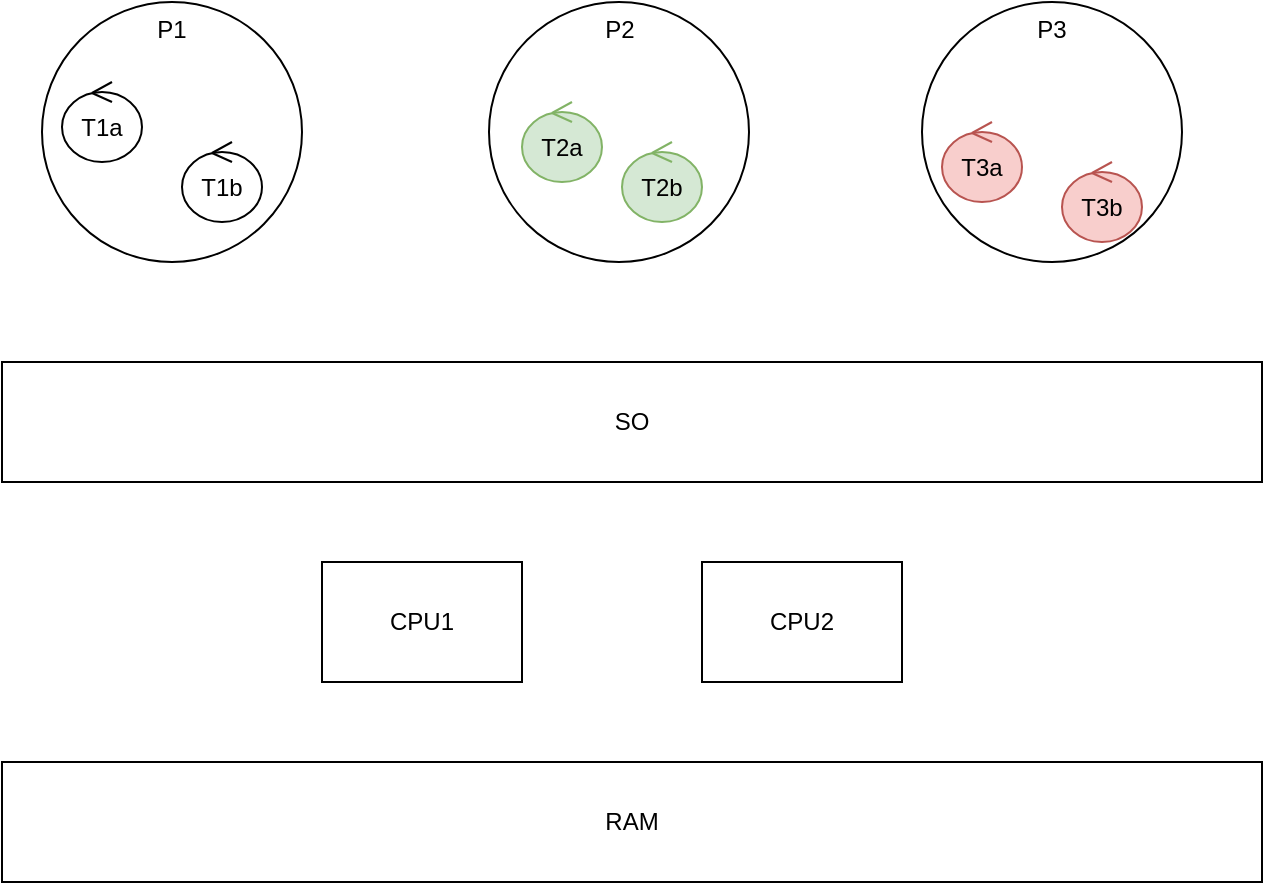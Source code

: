 <mxfile version="16.1.2" type="device" pages="4"><diagram id="-VKWruMtXnKzHywwYutm" name="Threads"><mxGraphModel dx="840" dy="540" grid="1" gridSize="10" guides="1" tooltips="1" connect="1" arrows="1" fold="1" page="1" pageScale="1" pageWidth="827" pageHeight="1169" math="0" shadow="0"><root><mxCell id="0HcuSqthY-PblKCmfB-Z-0"/><mxCell id="0HcuSqthY-PblKCmfB-Z-1" parent="0HcuSqthY-PblKCmfB-Z-0"/><mxCell id="0HcuSqthY-PblKCmfB-Z-2" value="CPU1" style="rounded=0;whiteSpace=wrap;html=1;" parent="0HcuSqthY-PblKCmfB-Z-1" vertex="1"><mxGeometry x="200" y="380" width="100" height="60" as="geometry"/></mxCell><mxCell id="0HcuSqthY-PblKCmfB-Z-3" value="CPU2" style="rounded=0;whiteSpace=wrap;html=1;" parent="0HcuSqthY-PblKCmfB-Z-1" vertex="1"><mxGeometry x="390" y="380" width="100" height="60" as="geometry"/></mxCell><mxCell id="0HcuSqthY-PblKCmfB-Z-4" value="RAM" style="rounded=0;whiteSpace=wrap;html=1;" parent="0HcuSqthY-PblKCmfB-Z-1" vertex="1"><mxGeometry x="40" y="480" width="630" height="60" as="geometry"/></mxCell><mxCell id="0HcuSqthY-PblKCmfB-Z-5" value="SO" style="rounded=0;whiteSpace=wrap;html=1;" parent="0HcuSqthY-PblKCmfB-Z-1" vertex="1"><mxGeometry x="40" y="280" width="630" height="60" as="geometry"/></mxCell><mxCell id="0HcuSqthY-PblKCmfB-Z-6" value="P1" style="ellipse;whiteSpace=wrap;html=1;aspect=fixed;verticalAlign=top;" parent="0HcuSqthY-PblKCmfB-Z-1" vertex="1"><mxGeometry x="60" y="100" width="130" height="130" as="geometry"/></mxCell><mxCell id="0HcuSqthY-PblKCmfB-Z-11" value="P2" style="ellipse;whiteSpace=wrap;html=1;aspect=fixed;verticalAlign=top;" parent="0HcuSqthY-PblKCmfB-Z-1" vertex="1"><mxGeometry x="283.5" y="100" width="130" height="130" as="geometry"/></mxCell><mxCell id="0HcuSqthY-PblKCmfB-Z-12" value="P3" style="ellipse;whiteSpace=wrap;html=1;aspect=fixed;verticalAlign=top;" parent="0HcuSqthY-PblKCmfB-Z-1" vertex="1"><mxGeometry x="500" y="100" width="130" height="130" as="geometry"/></mxCell><mxCell id="5ax-AjO3KgJjDVJH_fGt-0" value="T1a" style="ellipse;shape=umlControl;whiteSpace=wrap;html=1;" parent="0HcuSqthY-PblKCmfB-Z-1" vertex="1"><mxGeometry x="70" y="140" width="40" height="40" as="geometry"/></mxCell><mxCell id="5ax-AjO3KgJjDVJH_fGt-1" value="T1b" style="ellipse;shape=umlControl;whiteSpace=wrap;html=1;" parent="0HcuSqthY-PblKCmfB-Z-1" vertex="1"><mxGeometry x="130" y="170" width="40" height="40" as="geometry"/></mxCell><mxCell id="Js5jdpdrliaZs2-9qEzt-0" value="T2a" style="ellipse;shape=umlControl;whiteSpace=wrap;html=1;fillColor=#d5e8d4;strokeColor=#82b366;" parent="0HcuSqthY-PblKCmfB-Z-1" vertex="1"><mxGeometry x="300" y="150" width="40" height="40" as="geometry"/></mxCell><mxCell id="Js5jdpdrliaZs2-9qEzt-1" value="T2b" style="ellipse;shape=umlControl;whiteSpace=wrap;html=1;fillColor=#d5e8d4;strokeColor=#82b366;" parent="0HcuSqthY-PblKCmfB-Z-1" vertex="1"><mxGeometry x="350" y="170" width="40" height="40" as="geometry"/></mxCell><mxCell id="Js5jdpdrliaZs2-9qEzt-2" value="T3a" style="ellipse;shape=umlControl;whiteSpace=wrap;html=1;fillColor=#f8cecc;strokeColor=#b85450;" parent="0HcuSqthY-PblKCmfB-Z-1" vertex="1"><mxGeometry x="510" y="160" width="40" height="40" as="geometry"/></mxCell><mxCell id="Js5jdpdrliaZs2-9qEzt-3" value="T3b" style="ellipse;shape=umlControl;whiteSpace=wrap;html=1;fillColor=#f8cecc;strokeColor=#b85450;" parent="0HcuSqthY-PblKCmfB-Z-1" vertex="1"><mxGeometry x="570" y="180" width="40" height="40" as="geometry"/></mxCell></root></mxGraphModel></diagram><diagram name="Coroutines" id="9Nfl575t_lLhF78mnAyL"><mxGraphModel dx="1416" dy="822" grid="1" gridSize="10" guides="1" tooltips="1" connect="1" arrows="1" fold="1" page="1" pageScale="1" pageWidth="827" pageHeight="1169" math="0" shadow="0"><root><mxCell id="cTaNlb9WXqWaz6OVLOom-0"/><mxCell id="cTaNlb9WXqWaz6OVLOom-1" parent="cTaNlb9WXqWaz6OVLOom-0"/><mxCell id="cTaNlb9WXqWaz6OVLOom-2" value="Main Thread" style="rounded=0;whiteSpace=wrap;html=1;" vertex="1" parent="cTaNlb9WXqWaz6OVLOom-1"><mxGeometry x="150" y="380" width="100" height="60" as="geometry"/></mxCell><mxCell id="cTaNlb9WXqWaz6OVLOom-4" value="RAM" style="rounded=0;whiteSpace=wrap;html=1;" vertex="1" parent="cTaNlb9WXqWaz6OVLOom-1"><mxGeometry x="40" y="480" width="630" height="60" as="geometry"/></mxCell><mxCell id="cTaNlb9WXqWaz6OVLOom-5" value="Language runtime" style="rounded=0;whiteSpace=wrap;html=1;" vertex="1" parent="cTaNlb9WXqWaz6OVLOom-1"><mxGeometry x="40" y="280" width="630" height="60" as="geometry"/></mxCell><mxCell id="cTaNlb9WXqWaz6OVLOom-9" value="C1" style="ellipse;shape=umlControl;whiteSpace=wrap;html=1;" vertex="1" parent="cTaNlb9WXqWaz6OVLOom-1"><mxGeometry x="70" y="140" width="40" height="40" as="geometry"/></mxCell><mxCell id="cTaNlb9WXqWaz6OVLOom-10" value="C2" style="ellipse;shape=umlControl;whiteSpace=wrap;html=1;" vertex="1" parent="cTaNlb9WXqWaz6OVLOom-1"><mxGeometry x="130" y="170" width="40" height="40" as="geometry"/></mxCell><mxCell id="cTaNlb9WXqWaz6OVLOom-11" value="C3" style="ellipse;shape=umlControl;whiteSpace=wrap;html=1;" vertex="1" parent="cTaNlb9WXqWaz6OVLOom-1"><mxGeometry x="300" y="150" width="40" height="40" as="geometry"/></mxCell><mxCell id="cTaNlb9WXqWaz6OVLOom-12" value="C4" style="ellipse;shape=umlControl;whiteSpace=wrap;html=1;" vertex="1" parent="cTaNlb9WXqWaz6OVLOom-1"><mxGeometry x="350" y="170" width="40" height="40" as="geometry"/></mxCell><mxCell id="cTaNlb9WXqWaz6OVLOom-13" value="C4" style="ellipse;shape=umlControl;whiteSpace=wrap;html=1;" vertex="1" parent="cTaNlb9WXqWaz6OVLOom-1"><mxGeometry x="510" y="160" width="40" height="40" as="geometry"/></mxCell><mxCell id="cTaNlb9WXqWaz6OVLOom-14" value="C5" style="ellipse;shape=umlControl;whiteSpace=wrap;html=1;" vertex="1" parent="cTaNlb9WXqWaz6OVLOom-1"><mxGeometry x="570" y="180" width="40" height="40" as="geometry"/></mxCell><mxCell id="FTqmXlwBNE6iIBo75gg2-0" value="DefaultDispatcher-worker-1" style="rounded=0;whiteSpace=wrap;html=1;" vertex="1" parent="cTaNlb9WXqWaz6OVLOom-1"><mxGeometry x="305" y="380" width="125" height="60" as="geometry"/></mxCell><mxCell id="FTqmXlwBNE6iIBo75gg2-1" value="DefaultDispatcher-worker-n" style="rounded=0;whiteSpace=wrap;html=1;" vertex="1" parent="cTaNlb9WXqWaz6OVLOom-1"><mxGeometry x="460" y="380" width="125" height="60" as="geometry"/></mxCell></root></mxGraphModel></diagram><diagram id="dtA3b6OXMzFHf2c03jA6" name="UI-Thread"><mxGraphModel dx="1416" dy="822" grid="1" gridSize="10" guides="1" tooltips="1" connect="1" arrows="1" fold="1" page="1" pageScale="1" pageWidth="827" pageHeight="1169" math="0" shadow="0"><root><mxCell id="gdJUMzsYiVqNkNZ1m7WY-0"/><mxCell id="gdJUMzsYiVqNkNZ1m7WY-1" parent="gdJUMzsYiVqNkNZ1m7WY-0"/><mxCell id="gdJUMzsYiVqNkNZ1m7WY-2" value="UI&lt;br&gt;Thread" style="ellipse;shape=umlControl;whiteSpace=wrap;html=1;verticalAlign=middle;" parent="gdJUMzsYiVqNkNZ1m7WY-1" vertex="1"><mxGeometry x="150" y="210" width="70" height="80" as="geometry"/></mxCell><mxCell id="gdJUMzsYiVqNkNZ1m7WY-3" value="" style="whiteSpace=wrap;html=1;aspect=fixed;verticalAlign=middle;" parent="gdJUMzsYiVqNkNZ1m7WY-1" vertex="1"><mxGeometry x="280" y="240" width="40" height="40" as="geometry"/></mxCell><mxCell id="gdJUMzsYiVqNkNZ1m7WY-4" value="" style="whiteSpace=wrap;html=1;aspect=fixed;verticalAlign=middle;" parent="gdJUMzsYiVqNkNZ1m7WY-1" vertex="1"><mxGeometry x="320" y="240" width="40" height="40" as="geometry"/></mxCell><mxCell id="gdJUMzsYiVqNkNZ1m7WY-5" value="" style="whiteSpace=wrap;html=1;aspect=fixed;verticalAlign=middle;" parent="gdJUMzsYiVqNkNZ1m7WY-1" vertex="1"><mxGeometry x="360" y="240" width="40" height="40" as="geometry"/></mxCell><mxCell id="gdJUMzsYiVqNkNZ1m7WY-6" value="" style="whiteSpace=wrap;html=1;aspect=fixed;verticalAlign=middle;" parent="gdJUMzsYiVqNkNZ1m7WY-1" vertex="1"><mxGeometry x="400" y="240" width="40" height="40" as="geometry"/></mxCell><mxCell id="gdJUMzsYiVqNkNZ1m7WY-7" value="" style="whiteSpace=wrap;html=1;aspect=fixed;verticalAlign=middle;" parent="gdJUMzsYiVqNkNZ1m7WY-1" vertex="1"><mxGeometry x="440" y="240" width="40" height="40" as="geometry"/></mxCell><mxCell id="gdJUMzsYiVqNkNZ1m7WY-8" value="" style="whiteSpace=wrap;html=1;aspect=fixed;verticalAlign=middle;" parent="gdJUMzsYiVqNkNZ1m7WY-1" vertex="1"><mxGeometry x="480" y="240" width="40" height="40" as="geometry"/></mxCell><mxCell id="gdJUMzsYiVqNkNZ1m7WY-12" value="" style="endArrow=classic;html=1;rounded=0;" parent="gdJUMzsYiVqNkNZ1m7WY-1" edge="1"><mxGeometry width="50" height="50" relative="1" as="geometry"><mxPoint x="650" y="220" as="sourcePoint"/><mxPoint x="530" y="260" as="targetPoint"/></mxGeometry></mxCell><mxCell id="gdJUMzsYiVqNkNZ1m7WY-13" value="" style="endArrow=classic;html=1;rounded=0;" parent="gdJUMzsYiVqNkNZ1m7WY-1" edge="1"><mxGeometry width="50" height="50" relative="1" as="geometry"><mxPoint x="640" y="310" as="sourcePoint"/><mxPoint x="530" y="270" as="targetPoint"/></mxGeometry></mxCell><mxCell id="gdJUMzsYiVqNkNZ1m7WY-14" value="" style="curved=1;endArrow=classic;html=1;rounded=0;entryX=0.6;entryY=0.1;entryDx=0;entryDy=0;entryPerimeter=0;" parent="gdJUMzsYiVqNkNZ1m7WY-1" target="gdJUMzsYiVqNkNZ1m7WY-2" edge="1"><mxGeometry width="50" height="50" relative="1" as="geometry"><mxPoint x="300" y="240" as="sourcePoint"/><mxPoint x="320" y="180" as="targetPoint"/><Array as="points"><mxPoint x="280" y="190"/><mxPoint x="210" y="190"/></Array></mxGeometry></mxCell><mxCell id="gdJUMzsYiVqNkNZ1m7WY-15" value="" style="curved=1;endArrow=classic;html=1;rounded=0;exitX=0.486;exitY=1.013;exitDx=0;exitDy=0;entryX=0.5;entryY=1;entryDx=0;entryDy=0;exitPerimeter=0;" parent="gdJUMzsYiVqNkNZ1m7WY-1" source="gdJUMzsYiVqNkNZ1m7WY-2" target="gdJUMzsYiVqNkNZ1m7WY-3" edge="1"><mxGeometry width="50" height="50" relative="1" as="geometry"><mxPoint x="300" y="380" as="sourcePoint"/><mxPoint x="202" y="358" as="targetPoint"/><Array as="points"><mxPoint x="220" y="320"/><mxPoint x="270" y="320"/></Array></mxGeometry></mxCell></root></mxGraphModel></diagram><diagram id="hcefMKUu6DfbcF1nwvn3" name="Page-4"><mxGraphModel dx="1416" dy="822" grid="1" gridSize="10" guides="1" tooltips="1" connect="1" arrows="1" fold="1" page="1" pageScale="1" pageWidth="827" pageHeight="1169" math="0" shadow="0"><root><mxCell id="byJHyCV-Z9r-_9zrjHFd-0"/><mxCell id="byJHyCV-Z9r-_9zrjHFd-1" parent="byJHyCV-Z9r-_9zrjHFd-0"/><mxCell id="9XkRkmkcZmv9QksBgUeU-0" value="CRB" style="ellipse;shape=umlControl;whiteSpace=wrap;html=1;" vertex="1" parent="byJHyCV-Z9r-_9zrjHFd-1"><mxGeometry x="70" y="140" width="40" height="40" as="geometry"/></mxCell><mxCell id="9XkRkmkcZmv9QksBgUeU-1" value="C1" style="ellipse;shape=umlControl;whiteSpace=wrap;html=1;" vertex="1" parent="byJHyCV-Z9r-_9zrjHFd-1"><mxGeometry x="240" y="90" width="40" height="40" as="geometry"/></mxCell><mxCell id="9XkRkmkcZmv9QksBgUeU-2" value="C2" style="ellipse;shape=umlControl;whiteSpace=wrap;html=1;" vertex="1" parent="byJHyCV-Z9r-_9zrjHFd-1"><mxGeometry x="240" y="150" width="40" height="40" as="geometry"/></mxCell><mxCell id="9XkRkmkcZmv9QksBgUeU-3" value="Cn" style="ellipse;shape=umlControl;whiteSpace=wrap;html=1;" vertex="1" parent="byJHyCV-Z9r-_9zrjHFd-1"><mxGeometry x="240" y="280" width="40" height="40" as="geometry"/></mxCell><mxCell id="9XkRkmkcZmv9QksBgUeU-4" value="" style="endArrow=classic;html=1;rounded=0;exitX=1.1;exitY=0.45;exitDx=0;exitDy=0;exitPerimeter=0;" edge="1" parent="byJHyCV-Z9r-_9zrjHFd-1" source="9XkRkmkcZmv9QksBgUeU-0"><mxGeometry width="50" height="50" relative="1" as="geometry"><mxPoint x="150" y="210" as="sourcePoint"/><mxPoint x="230" y="120" as="targetPoint"/></mxGeometry></mxCell><mxCell id="9XkRkmkcZmv9QksBgUeU-5" value="" style="endArrow=classic;html=1;rounded=0;entryX=-0.1;entryY=0.475;entryDx=0;entryDy=0;entryPerimeter=0;" edge="1" parent="byJHyCV-Z9r-_9zrjHFd-1" source="9XkRkmkcZmv9QksBgUeU-0" target="9XkRkmkcZmv9QksBgUeU-2"><mxGeometry width="50" height="50" relative="1" as="geometry"><mxPoint x="124" y="168" as="sourcePoint"/><mxPoint x="240" y="130" as="targetPoint"/></mxGeometry></mxCell><mxCell id="9XkRkmkcZmv9QksBgUeU-6" value="" style="endArrow=classic;html=1;rounded=0;exitX=0.95;exitY=0.775;exitDx=0;exitDy=0;exitPerimeter=0;" edge="1" parent="byJHyCV-Z9r-_9zrjHFd-1" source="9XkRkmkcZmv9QksBgUeU-0" target="9XkRkmkcZmv9QksBgUeU-3"><mxGeometry width="50" height="50" relative="1" as="geometry"><mxPoint x="119.962" y="171.231" as="sourcePoint"/><mxPoint x="246" y="179" as="targetPoint"/></mxGeometry></mxCell><mxCell id="prJOhLLE5Cf1C7-6DAyQ-0" value="" style="rounded=0;whiteSpace=wrap;html=1;fillColor=#f8cecc;strokeColor=#b85450;" vertex="1" parent="byJHyCV-Z9r-_9zrjHFd-1"><mxGeometry x="440" y="80" width="120" height="110" as="geometry"/></mxCell><mxCell id="prJOhLLE5Cf1C7-6DAyQ-1" value="" style="rounded=0;whiteSpace=wrap;html=1;fillColor=#d5e8d4;strokeColor=#82b366;" vertex="1" parent="byJHyCV-Z9r-_9zrjHFd-1"><mxGeometry x="440" y="280" width="120" height="110" as="geometry"/></mxCell><mxCell id="prJOhLLE5Cf1C7-6DAyQ-2" value="suspending&lt;br&gt;function" style="rounded=0;whiteSpace=wrap;html=1;" vertex="1" parent="byJHyCV-Z9r-_9zrjHFd-1"><mxGeometry x="440" y="200" width="120" height="70" as="geometry"/></mxCell></root></mxGraphModel></diagram></mxfile>
